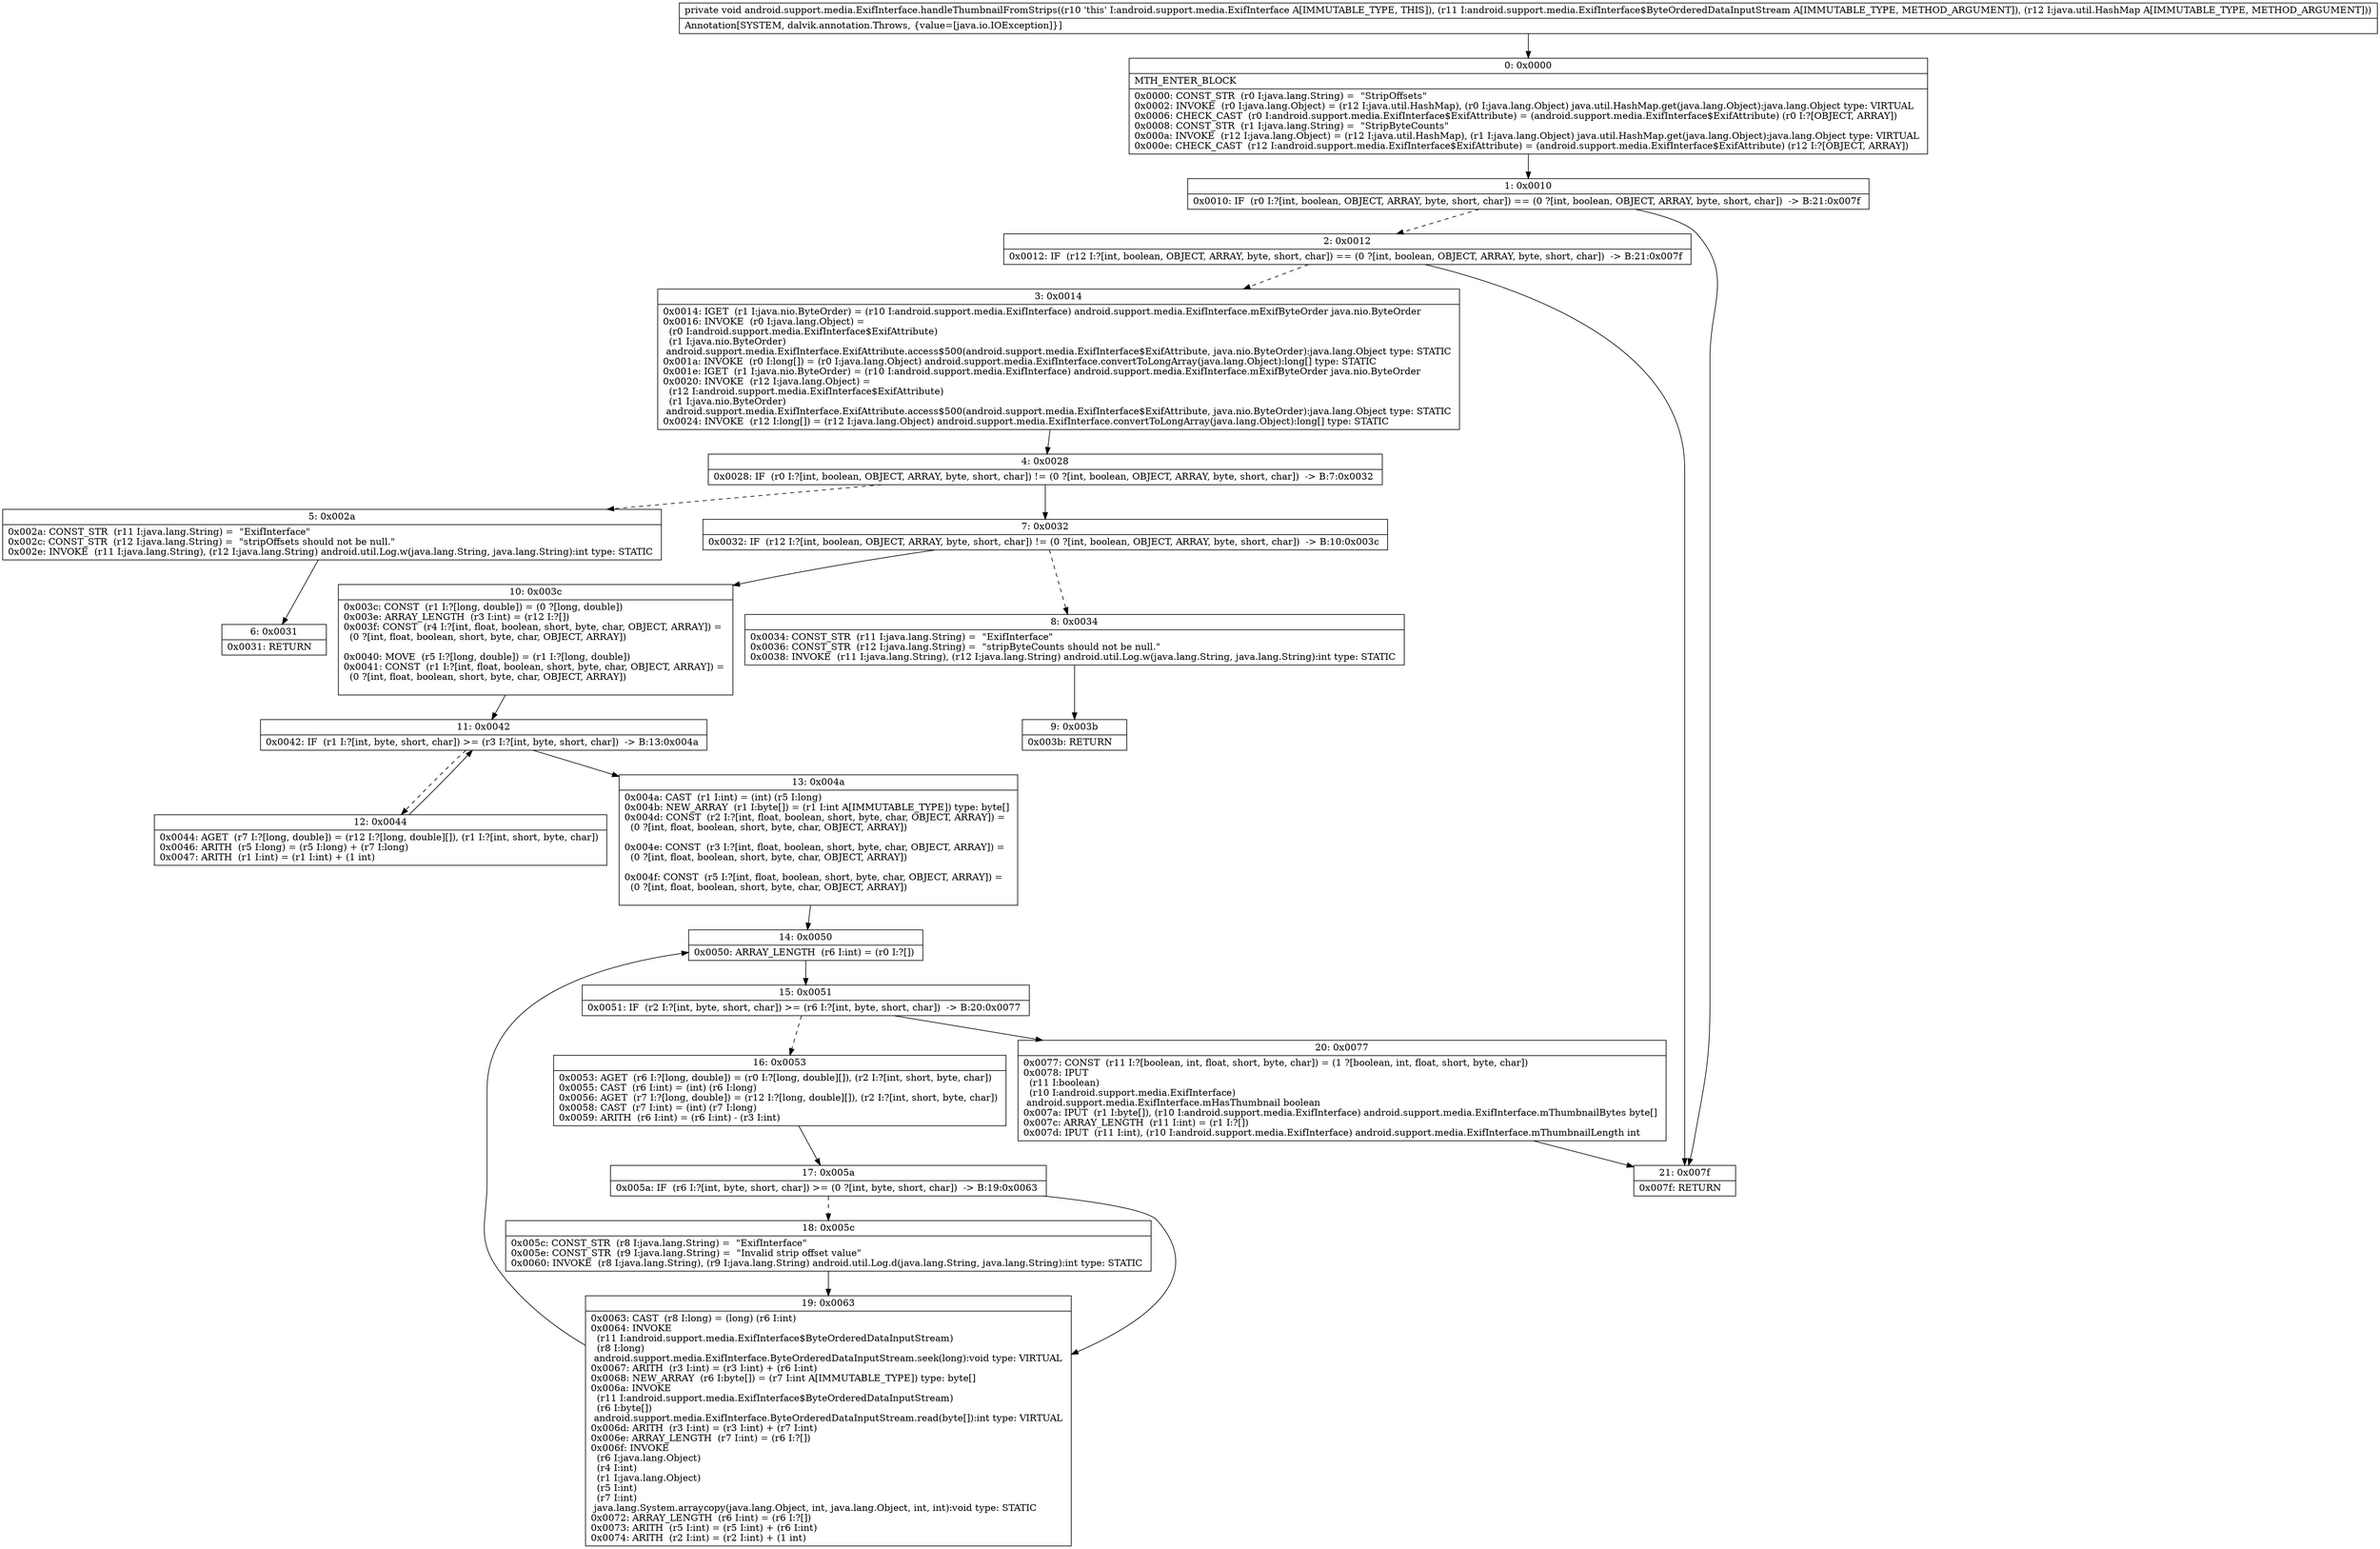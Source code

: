digraph "CFG forandroid.support.media.ExifInterface.handleThumbnailFromStrips(Landroid\/support\/media\/ExifInterface$ByteOrderedDataInputStream;Ljava\/util\/HashMap;)V" {
Node_0 [shape=record,label="{0\:\ 0x0000|MTH_ENTER_BLOCK\l|0x0000: CONST_STR  (r0 I:java.lang.String) =  \"StripOffsets\" \l0x0002: INVOKE  (r0 I:java.lang.Object) = (r12 I:java.util.HashMap), (r0 I:java.lang.Object) java.util.HashMap.get(java.lang.Object):java.lang.Object type: VIRTUAL \l0x0006: CHECK_CAST  (r0 I:android.support.media.ExifInterface$ExifAttribute) = (android.support.media.ExifInterface$ExifAttribute) (r0 I:?[OBJECT, ARRAY]) \l0x0008: CONST_STR  (r1 I:java.lang.String) =  \"StripByteCounts\" \l0x000a: INVOKE  (r12 I:java.lang.Object) = (r12 I:java.util.HashMap), (r1 I:java.lang.Object) java.util.HashMap.get(java.lang.Object):java.lang.Object type: VIRTUAL \l0x000e: CHECK_CAST  (r12 I:android.support.media.ExifInterface$ExifAttribute) = (android.support.media.ExifInterface$ExifAttribute) (r12 I:?[OBJECT, ARRAY]) \l}"];
Node_1 [shape=record,label="{1\:\ 0x0010|0x0010: IF  (r0 I:?[int, boolean, OBJECT, ARRAY, byte, short, char]) == (0 ?[int, boolean, OBJECT, ARRAY, byte, short, char])  \-\> B:21:0x007f \l}"];
Node_2 [shape=record,label="{2\:\ 0x0012|0x0012: IF  (r12 I:?[int, boolean, OBJECT, ARRAY, byte, short, char]) == (0 ?[int, boolean, OBJECT, ARRAY, byte, short, char])  \-\> B:21:0x007f \l}"];
Node_3 [shape=record,label="{3\:\ 0x0014|0x0014: IGET  (r1 I:java.nio.ByteOrder) = (r10 I:android.support.media.ExifInterface) android.support.media.ExifInterface.mExifByteOrder java.nio.ByteOrder \l0x0016: INVOKE  (r0 I:java.lang.Object) = \l  (r0 I:android.support.media.ExifInterface$ExifAttribute)\l  (r1 I:java.nio.ByteOrder)\l android.support.media.ExifInterface.ExifAttribute.access$500(android.support.media.ExifInterface$ExifAttribute, java.nio.ByteOrder):java.lang.Object type: STATIC \l0x001a: INVOKE  (r0 I:long[]) = (r0 I:java.lang.Object) android.support.media.ExifInterface.convertToLongArray(java.lang.Object):long[] type: STATIC \l0x001e: IGET  (r1 I:java.nio.ByteOrder) = (r10 I:android.support.media.ExifInterface) android.support.media.ExifInterface.mExifByteOrder java.nio.ByteOrder \l0x0020: INVOKE  (r12 I:java.lang.Object) = \l  (r12 I:android.support.media.ExifInterface$ExifAttribute)\l  (r1 I:java.nio.ByteOrder)\l android.support.media.ExifInterface.ExifAttribute.access$500(android.support.media.ExifInterface$ExifAttribute, java.nio.ByteOrder):java.lang.Object type: STATIC \l0x0024: INVOKE  (r12 I:long[]) = (r12 I:java.lang.Object) android.support.media.ExifInterface.convertToLongArray(java.lang.Object):long[] type: STATIC \l}"];
Node_4 [shape=record,label="{4\:\ 0x0028|0x0028: IF  (r0 I:?[int, boolean, OBJECT, ARRAY, byte, short, char]) != (0 ?[int, boolean, OBJECT, ARRAY, byte, short, char])  \-\> B:7:0x0032 \l}"];
Node_5 [shape=record,label="{5\:\ 0x002a|0x002a: CONST_STR  (r11 I:java.lang.String) =  \"ExifInterface\" \l0x002c: CONST_STR  (r12 I:java.lang.String) =  \"stripOffsets should not be null.\" \l0x002e: INVOKE  (r11 I:java.lang.String), (r12 I:java.lang.String) android.util.Log.w(java.lang.String, java.lang.String):int type: STATIC \l}"];
Node_6 [shape=record,label="{6\:\ 0x0031|0x0031: RETURN   \l}"];
Node_7 [shape=record,label="{7\:\ 0x0032|0x0032: IF  (r12 I:?[int, boolean, OBJECT, ARRAY, byte, short, char]) != (0 ?[int, boolean, OBJECT, ARRAY, byte, short, char])  \-\> B:10:0x003c \l}"];
Node_8 [shape=record,label="{8\:\ 0x0034|0x0034: CONST_STR  (r11 I:java.lang.String) =  \"ExifInterface\" \l0x0036: CONST_STR  (r12 I:java.lang.String) =  \"stripByteCounts should not be null.\" \l0x0038: INVOKE  (r11 I:java.lang.String), (r12 I:java.lang.String) android.util.Log.w(java.lang.String, java.lang.String):int type: STATIC \l}"];
Node_9 [shape=record,label="{9\:\ 0x003b|0x003b: RETURN   \l}"];
Node_10 [shape=record,label="{10\:\ 0x003c|0x003c: CONST  (r1 I:?[long, double]) = (0 ?[long, double]) \l0x003e: ARRAY_LENGTH  (r3 I:int) = (r12 I:?[]) \l0x003f: CONST  (r4 I:?[int, float, boolean, short, byte, char, OBJECT, ARRAY]) = \l  (0 ?[int, float, boolean, short, byte, char, OBJECT, ARRAY])\l \l0x0040: MOVE  (r5 I:?[long, double]) = (r1 I:?[long, double]) \l0x0041: CONST  (r1 I:?[int, float, boolean, short, byte, char, OBJECT, ARRAY]) = \l  (0 ?[int, float, boolean, short, byte, char, OBJECT, ARRAY])\l \l}"];
Node_11 [shape=record,label="{11\:\ 0x0042|0x0042: IF  (r1 I:?[int, byte, short, char]) \>= (r3 I:?[int, byte, short, char])  \-\> B:13:0x004a \l}"];
Node_12 [shape=record,label="{12\:\ 0x0044|0x0044: AGET  (r7 I:?[long, double]) = (r12 I:?[long, double][]), (r1 I:?[int, short, byte, char]) \l0x0046: ARITH  (r5 I:long) = (r5 I:long) + (r7 I:long) \l0x0047: ARITH  (r1 I:int) = (r1 I:int) + (1 int) \l}"];
Node_13 [shape=record,label="{13\:\ 0x004a|0x004a: CAST  (r1 I:int) = (int) (r5 I:long) \l0x004b: NEW_ARRAY  (r1 I:byte[]) = (r1 I:int A[IMMUTABLE_TYPE]) type: byte[] \l0x004d: CONST  (r2 I:?[int, float, boolean, short, byte, char, OBJECT, ARRAY]) = \l  (0 ?[int, float, boolean, short, byte, char, OBJECT, ARRAY])\l \l0x004e: CONST  (r3 I:?[int, float, boolean, short, byte, char, OBJECT, ARRAY]) = \l  (0 ?[int, float, boolean, short, byte, char, OBJECT, ARRAY])\l \l0x004f: CONST  (r5 I:?[int, float, boolean, short, byte, char, OBJECT, ARRAY]) = \l  (0 ?[int, float, boolean, short, byte, char, OBJECT, ARRAY])\l \l}"];
Node_14 [shape=record,label="{14\:\ 0x0050|0x0050: ARRAY_LENGTH  (r6 I:int) = (r0 I:?[]) \l}"];
Node_15 [shape=record,label="{15\:\ 0x0051|0x0051: IF  (r2 I:?[int, byte, short, char]) \>= (r6 I:?[int, byte, short, char])  \-\> B:20:0x0077 \l}"];
Node_16 [shape=record,label="{16\:\ 0x0053|0x0053: AGET  (r6 I:?[long, double]) = (r0 I:?[long, double][]), (r2 I:?[int, short, byte, char]) \l0x0055: CAST  (r6 I:int) = (int) (r6 I:long) \l0x0056: AGET  (r7 I:?[long, double]) = (r12 I:?[long, double][]), (r2 I:?[int, short, byte, char]) \l0x0058: CAST  (r7 I:int) = (int) (r7 I:long) \l0x0059: ARITH  (r6 I:int) = (r6 I:int) \- (r3 I:int) \l}"];
Node_17 [shape=record,label="{17\:\ 0x005a|0x005a: IF  (r6 I:?[int, byte, short, char]) \>= (0 ?[int, byte, short, char])  \-\> B:19:0x0063 \l}"];
Node_18 [shape=record,label="{18\:\ 0x005c|0x005c: CONST_STR  (r8 I:java.lang.String) =  \"ExifInterface\" \l0x005e: CONST_STR  (r9 I:java.lang.String) =  \"Invalid strip offset value\" \l0x0060: INVOKE  (r8 I:java.lang.String), (r9 I:java.lang.String) android.util.Log.d(java.lang.String, java.lang.String):int type: STATIC \l}"];
Node_19 [shape=record,label="{19\:\ 0x0063|0x0063: CAST  (r8 I:long) = (long) (r6 I:int) \l0x0064: INVOKE  \l  (r11 I:android.support.media.ExifInterface$ByteOrderedDataInputStream)\l  (r8 I:long)\l android.support.media.ExifInterface.ByteOrderedDataInputStream.seek(long):void type: VIRTUAL \l0x0067: ARITH  (r3 I:int) = (r3 I:int) + (r6 I:int) \l0x0068: NEW_ARRAY  (r6 I:byte[]) = (r7 I:int A[IMMUTABLE_TYPE]) type: byte[] \l0x006a: INVOKE  \l  (r11 I:android.support.media.ExifInterface$ByteOrderedDataInputStream)\l  (r6 I:byte[])\l android.support.media.ExifInterface.ByteOrderedDataInputStream.read(byte[]):int type: VIRTUAL \l0x006d: ARITH  (r3 I:int) = (r3 I:int) + (r7 I:int) \l0x006e: ARRAY_LENGTH  (r7 I:int) = (r6 I:?[]) \l0x006f: INVOKE  \l  (r6 I:java.lang.Object)\l  (r4 I:int)\l  (r1 I:java.lang.Object)\l  (r5 I:int)\l  (r7 I:int)\l java.lang.System.arraycopy(java.lang.Object, int, java.lang.Object, int, int):void type: STATIC \l0x0072: ARRAY_LENGTH  (r6 I:int) = (r6 I:?[]) \l0x0073: ARITH  (r5 I:int) = (r5 I:int) + (r6 I:int) \l0x0074: ARITH  (r2 I:int) = (r2 I:int) + (1 int) \l}"];
Node_20 [shape=record,label="{20\:\ 0x0077|0x0077: CONST  (r11 I:?[boolean, int, float, short, byte, char]) = (1 ?[boolean, int, float, short, byte, char]) \l0x0078: IPUT  \l  (r11 I:boolean)\l  (r10 I:android.support.media.ExifInterface)\l android.support.media.ExifInterface.mHasThumbnail boolean \l0x007a: IPUT  (r1 I:byte[]), (r10 I:android.support.media.ExifInterface) android.support.media.ExifInterface.mThumbnailBytes byte[] \l0x007c: ARRAY_LENGTH  (r11 I:int) = (r1 I:?[]) \l0x007d: IPUT  (r11 I:int), (r10 I:android.support.media.ExifInterface) android.support.media.ExifInterface.mThumbnailLength int \l}"];
Node_21 [shape=record,label="{21\:\ 0x007f|0x007f: RETURN   \l}"];
MethodNode[shape=record,label="{private void android.support.media.ExifInterface.handleThumbnailFromStrips((r10 'this' I:android.support.media.ExifInterface A[IMMUTABLE_TYPE, THIS]), (r11 I:android.support.media.ExifInterface$ByteOrderedDataInputStream A[IMMUTABLE_TYPE, METHOD_ARGUMENT]), (r12 I:java.util.HashMap A[IMMUTABLE_TYPE, METHOD_ARGUMENT]))  | Annotation[SYSTEM, dalvik.annotation.Throws, \{value=[java.io.IOException]\}]\l}"];
MethodNode -> Node_0;
Node_0 -> Node_1;
Node_1 -> Node_2[style=dashed];
Node_1 -> Node_21;
Node_2 -> Node_3[style=dashed];
Node_2 -> Node_21;
Node_3 -> Node_4;
Node_4 -> Node_5[style=dashed];
Node_4 -> Node_7;
Node_5 -> Node_6;
Node_7 -> Node_8[style=dashed];
Node_7 -> Node_10;
Node_8 -> Node_9;
Node_10 -> Node_11;
Node_11 -> Node_12[style=dashed];
Node_11 -> Node_13;
Node_12 -> Node_11;
Node_13 -> Node_14;
Node_14 -> Node_15;
Node_15 -> Node_16[style=dashed];
Node_15 -> Node_20;
Node_16 -> Node_17;
Node_17 -> Node_18[style=dashed];
Node_17 -> Node_19;
Node_18 -> Node_19;
Node_19 -> Node_14;
Node_20 -> Node_21;
}

